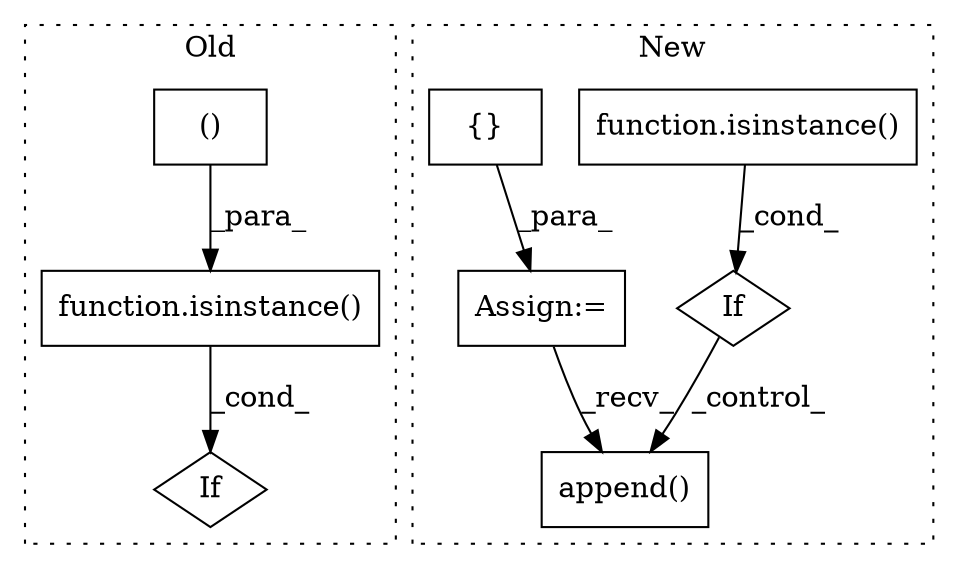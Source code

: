 digraph G {
subgraph cluster0 {
1 [label="function.isinstance()" a="75" s="3482,3515" l="11,1" shape="box"];
4 [label="If" a="96" s="3482" l="0" shape="diamond"];
7 [label="()" a="54" s="3502" l="12" shape="box"];
label = "Old";
style="dotted";
}
subgraph cluster1 {
2 [label="append()" a="75" s="3768,3778" l="9,1" shape="box"];
3 [label="If" a="96" s="3630" l="0" shape="diamond"];
5 [label="function.isinstance()" a="75" s="3653,3670" l="11,1" shape="box"];
6 [label="Assign:=" a="68" s="3460" l="14" shape="box"];
8 [label="{}" a="59" s="3474,3474" l="2,1" shape="box"];
label = "New";
style="dotted";
}
1 -> 4 [label="_cond_"];
3 -> 2 [label="_control_"];
5 -> 3 [label="_cond_"];
6 -> 2 [label="_recv_"];
7 -> 1 [label="_para_"];
8 -> 6 [label="_para_"];
}